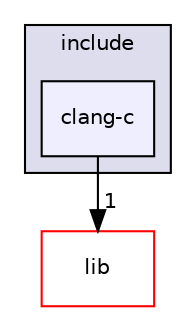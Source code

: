 digraph "include/clang-c" {
  bgcolor=transparent;
  compound=true
  node [ fontsize="10", fontname="Helvetica"];
  edge [ labelfontsize="10", labelfontname="Helvetica"];
  subgraph clusterdir_d44c64559bbebec7f509842c48db8b23 {
    graph [ bgcolor="#ddddee", pencolor="black", label="include" fontname="Helvetica", fontsize="10", URL="dir_d44c64559bbebec7f509842c48db8b23.html"]
  dir_a1158c66aa4b3c355fb6d670fccd447a [shape=box, label="clang-c", style="filled", fillcolor="#eeeeff", pencolor="black", URL="dir_a1158c66aa4b3c355fb6d670fccd447a.html"];
  }
  dir_97aefd0d527b934f1d99a682da8fe6a9 [shape=box label="lib" color="red" URL="dir_97aefd0d527b934f1d99a682da8fe6a9.html"];
  dir_a1158c66aa4b3c355fb6d670fccd447a->dir_97aefd0d527b934f1d99a682da8fe6a9 [headlabel="1", labeldistance=1.5 headhref="dir_000002_000022.html"];
}
